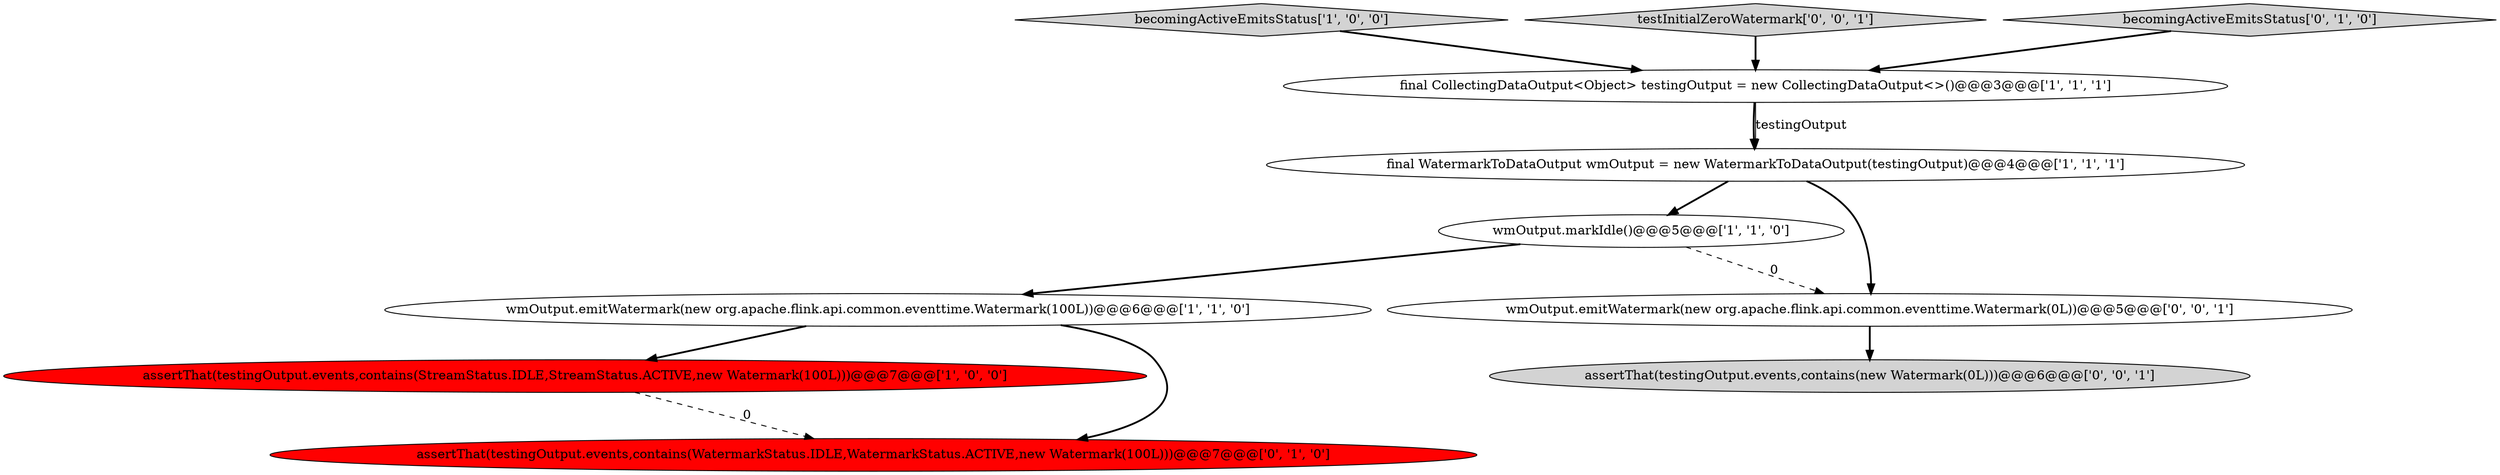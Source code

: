 digraph {
5 [style = filled, label = "assertThat(testingOutput.events,contains(StreamStatus.IDLE,StreamStatus.ACTIVE,new Watermark(100L)))@@@7@@@['1', '0', '0']", fillcolor = red, shape = ellipse image = "AAA1AAABBB1BBB"];
2 [style = filled, label = "becomingActiveEmitsStatus['1', '0', '0']", fillcolor = lightgray, shape = diamond image = "AAA0AAABBB1BBB"];
3 [style = filled, label = "wmOutput.markIdle()@@@5@@@['1', '1', '0']", fillcolor = white, shape = ellipse image = "AAA0AAABBB1BBB"];
8 [style = filled, label = "testInitialZeroWatermark['0', '0', '1']", fillcolor = lightgray, shape = diamond image = "AAA0AAABBB3BBB"];
1 [style = filled, label = "wmOutput.emitWatermark(new org.apache.flink.api.common.eventtime.Watermark(100L))@@@6@@@['1', '1', '0']", fillcolor = white, shape = ellipse image = "AAA0AAABBB1BBB"];
7 [style = filled, label = "assertThat(testingOutput.events,contains(WatermarkStatus.IDLE,WatermarkStatus.ACTIVE,new Watermark(100L)))@@@7@@@['0', '1', '0']", fillcolor = red, shape = ellipse image = "AAA1AAABBB2BBB"];
0 [style = filled, label = "final CollectingDataOutput<Object> testingOutput = new CollectingDataOutput<>()@@@3@@@['1', '1', '1']", fillcolor = white, shape = ellipse image = "AAA0AAABBB1BBB"];
4 [style = filled, label = "final WatermarkToDataOutput wmOutput = new WatermarkToDataOutput(testingOutput)@@@4@@@['1', '1', '1']", fillcolor = white, shape = ellipse image = "AAA0AAABBB1BBB"];
10 [style = filled, label = "assertThat(testingOutput.events,contains(new Watermark(0L)))@@@6@@@['0', '0', '1']", fillcolor = lightgray, shape = ellipse image = "AAA0AAABBB3BBB"];
6 [style = filled, label = "becomingActiveEmitsStatus['0', '1', '0']", fillcolor = lightgray, shape = diamond image = "AAA0AAABBB2BBB"];
9 [style = filled, label = "wmOutput.emitWatermark(new org.apache.flink.api.common.eventtime.Watermark(0L))@@@5@@@['0', '0', '1']", fillcolor = white, shape = ellipse image = "AAA0AAABBB3BBB"];
1->5 [style = bold, label=""];
8->0 [style = bold, label=""];
4->9 [style = bold, label=""];
4->3 [style = bold, label=""];
2->0 [style = bold, label=""];
6->0 [style = bold, label=""];
9->10 [style = bold, label=""];
5->7 [style = dashed, label="0"];
3->1 [style = bold, label=""];
3->9 [style = dashed, label="0"];
0->4 [style = bold, label=""];
1->7 [style = bold, label=""];
0->4 [style = solid, label="testingOutput"];
}
